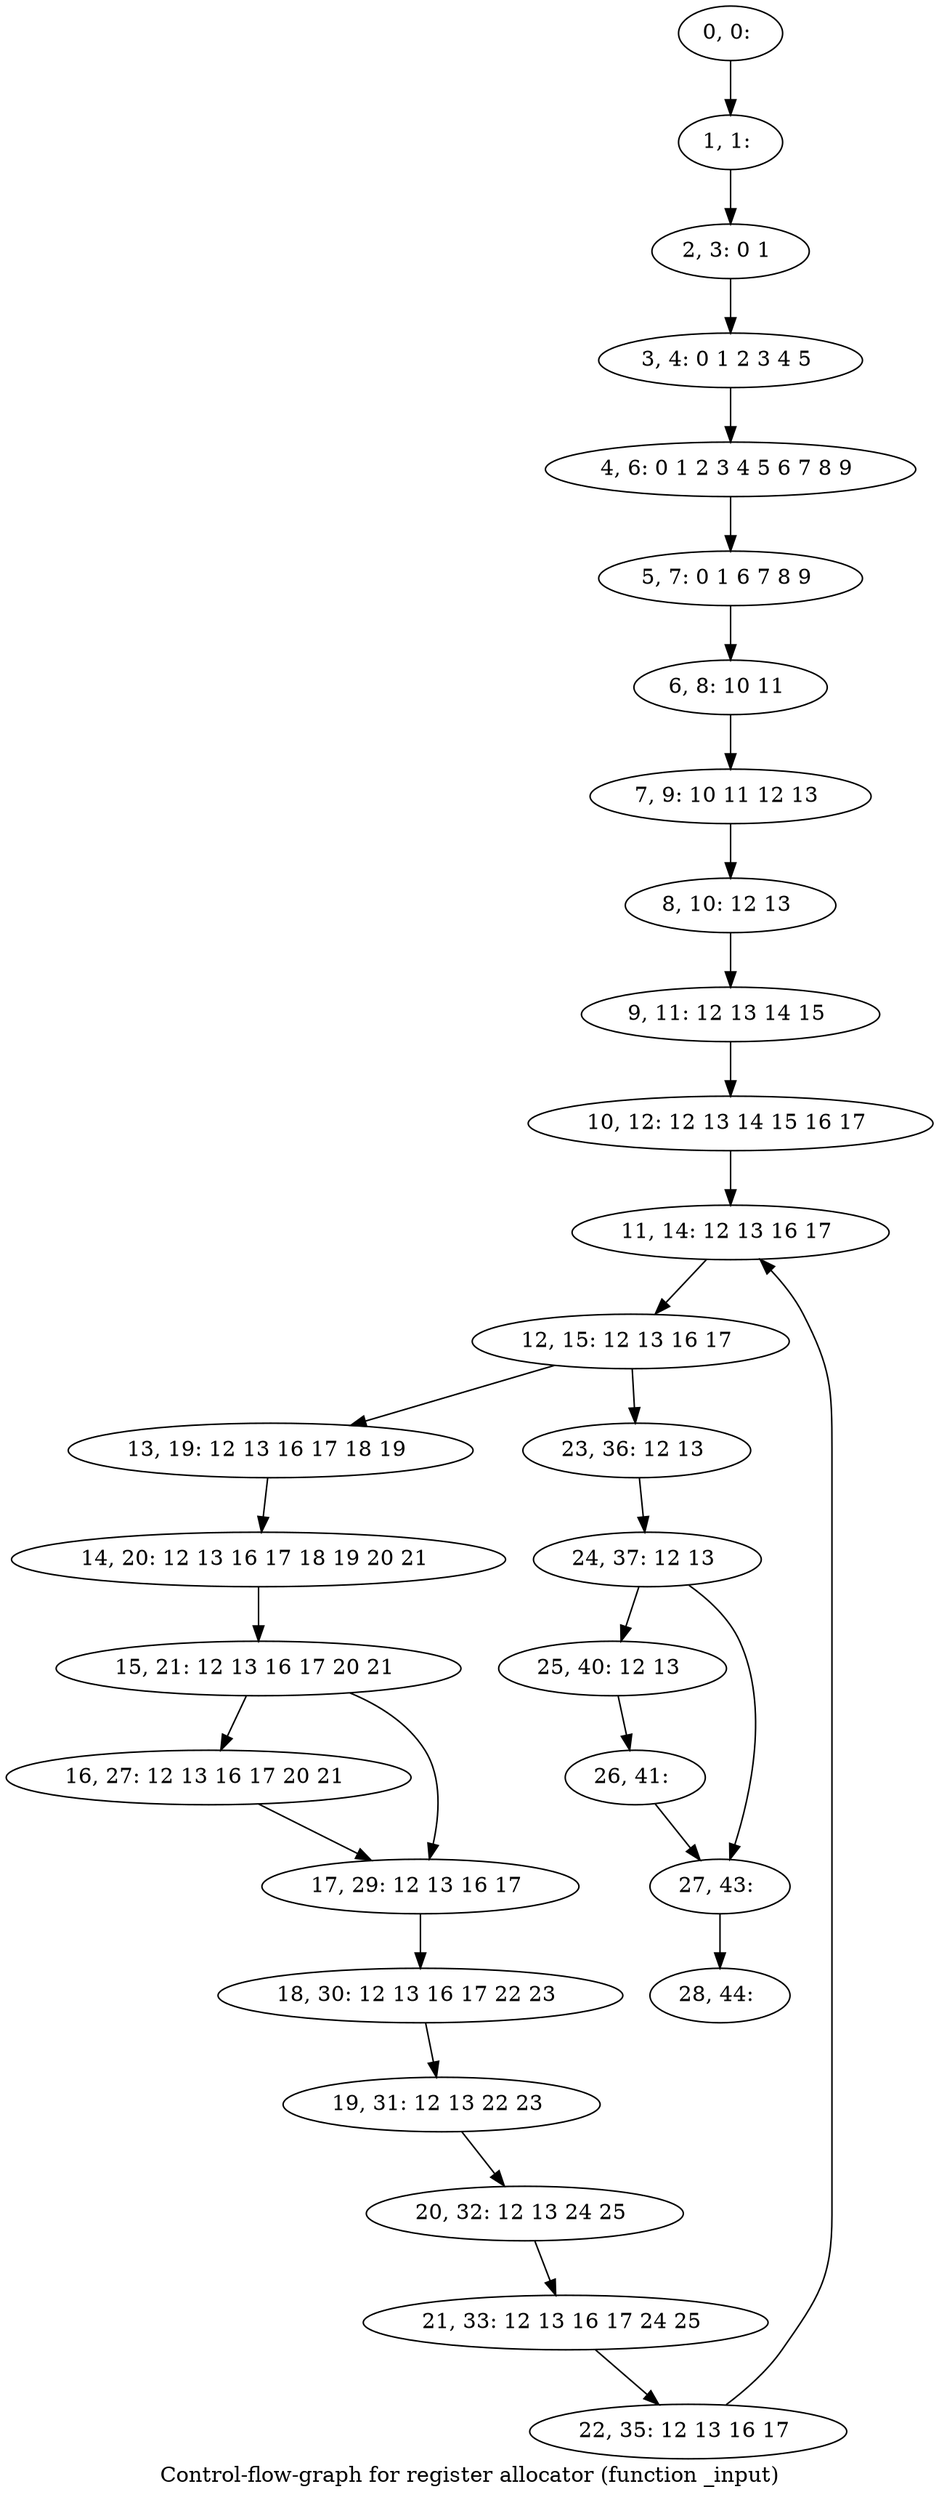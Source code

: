 digraph G {
graph [label="Control-flow-graph for register allocator (function _input)"]
0[label="0, 0: "];
1[label="1, 1: "];
2[label="2, 3: 0 1 "];
3[label="3, 4: 0 1 2 3 4 5 "];
4[label="4, 6: 0 1 2 3 4 5 6 7 8 9 "];
5[label="5, 7: 0 1 6 7 8 9 "];
6[label="6, 8: 10 11 "];
7[label="7, 9: 10 11 12 13 "];
8[label="8, 10: 12 13 "];
9[label="9, 11: 12 13 14 15 "];
10[label="10, 12: 12 13 14 15 16 17 "];
11[label="11, 14: 12 13 16 17 "];
12[label="12, 15: 12 13 16 17 "];
13[label="13, 19: 12 13 16 17 18 19 "];
14[label="14, 20: 12 13 16 17 18 19 20 21 "];
15[label="15, 21: 12 13 16 17 20 21 "];
16[label="16, 27: 12 13 16 17 20 21 "];
17[label="17, 29: 12 13 16 17 "];
18[label="18, 30: 12 13 16 17 22 23 "];
19[label="19, 31: 12 13 22 23 "];
20[label="20, 32: 12 13 24 25 "];
21[label="21, 33: 12 13 16 17 24 25 "];
22[label="22, 35: 12 13 16 17 "];
23[label="23, 36: 12 13 "];
24[label="24, 37: 12 13 "];
25[label="25, 40: 12 13 "];
26[label="26, 41: "];
27[label="27, 43: "];
28[label="28, 44: "];
0->1 ;
1->2 ;
2->3 ;
3->4 ;
4->5 ;
5->6 ;
6->7 ;
7->8 ;
8->9 ;
9->10 ;
10->11 ;
11->12 ;
12->13 ;
12->23 ;
13->14 ;
14->15 ;
15->16 ;
15->17 ;
16->17 ;
17->18 ;
18->19 ;
19->20 ;
20->21 ;
21->22 ;
22->11 ;
23->24 ;
24->25 ;
24->27 ;
25->26 ;
26->27 ;
27->28 ;
}

